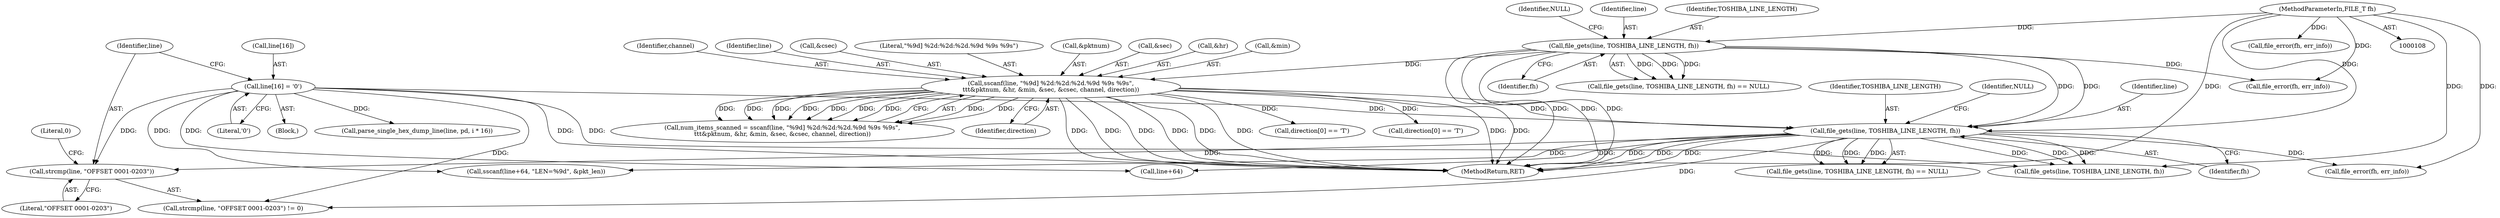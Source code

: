 digraph "0_wireshark_3270dfac43da861c714df76513456b46765ff47f@API" {
"1000228" [label="(Call,strcmp(line, \"OFFSET 0001-0203\"))"];
"1000222" [label="(Call,line[16] = '\0')"];
"1000198" [label="(Call,file_gets(line, TOSHIBA_LINE_LENGTH, fh))"];
"1000163" [label="(Call,sscanf(line, \"%9d] %2d:%2d:%2d.%9d %9s %9s\",\n\t\t\t&pktnum, &hr, &min, &sec, &csec, channel, direction))"];
"1000137" [label="(Call,file_gets(line, TOSHIBA_LINE_LENGTH, fh))"];
"1000109" [label="(MethodParameterIn,FILE_T fh)"];
"1000226" [label="(Literal,'\0')"];
"1000354" [label="(Call,direction[0] == 'T')"];
"1000195" [label="(Block,)"];
"1000228" [label="(Call,strcmp(line, \"OFFSET 0001-0203\"))"];
"1000141" [label="(Identifier,NULL)"];
"1000138" [label="(Identifier,line)"];
"1000140" [label="(Identifier,fh)"];
"1000200" [label="(Identifier,TOSHIBA_LINE_LENGTH)"];
"1000235" [label="(Call,line+64)"];
"1000168" [label="(Call,&hr)"];
"1000387" [label="(Call,direction[0] == 'T')"];
"1000163" [label="(Call,sscanf(line, \"%9d] %2d:%2d:%2d.%9d %9s %9s\",\n\t\t\t&pktnum, &hr, &min, &sec, &csec, channel, direction))"];
"1000227" [label="(Call,strcmp(line, \"OFFSET 0001-0203\") != 0)"];
"1000136" [label="(Call,file_gets(line, TOSHIBA_LINE_LENGTH, fh) == NULL)"];
"1000170" [label="(Call,&min)"];
"1000472" [label="(Call,parse_single_hex_dump_line(line, pd, i * 16))"];
"1000161" [label="(Call,num_items_scanned = sscanf(line, \"%9d] %2d:%2d:%2d.%9d %9s %9s\",\n\t\t\t&pktnum, &hr, &min, &sec, &csec, channel, direction))"];
"1000176" [label="(Identifier,channel)"];
"1000177" [label="(Identifier,direction)"];
"1000223" [label="(Call,line[16])"];
"1000164" [label="(Identifier,line)"];
"1000174" [label="(Call,&csec)"];
"1000165" [label="(Literal,\"%9d] %2d:%2d:%2d.%9d %9s %9s\")"];
"1000222" [label="(Call,line[16] = '\0')"];
"1000198" [label="(Call,file_gets(line, TOSHIBA_LINE_LENGTH, fh))"];
"1000229" [label="(Identifier,line)"];
"1000230" [label="(Literal,\"OFFSET 0001-0203\")"];
"1000202" [label="(Identifier,NULL)"];
"1000197" [label="(Call,file_gets(line, TOSHIBA_LINE_LENGTH, fh) == NULL)"];
"1000492" [label="(MethodReturn,RET)"];
"1000207" [label="(Call,file_error(fh, err_info))"];
"1000199" [label="(Identifier,line)"];
"1000201" [label="(Identifier,fh)"];
"1000231" [label="(Literal,0)"];
"1000139" [label="(Identifier,TOSHIBA_LINE_LENGTH)"];
"1000137" [label="(Call,file_gets(line, TOSHIBA_LINE_LENGTH, fh))"];
"1000234" [label="(Call,sscanf(line+64, \"LEN=%9d\", &pkt_len))"];
"1000146" [label="(Call,file_error(fh, err_info))"];
"1000166" [label="(Call,&pktnum)"];
"1000455" [label="(Call,file_error(fh, err_info))"];
"1000109" [label="(MethodParameterIn,FILE_T fh)"];
"1000172" [label="(Call,&sec)"];
"1000446" [label="(Call,file_gets(line, TOSHIBA_LINE_LENGTH, fh))"];
"1000228" -> "1000227"  [label="AST: "];
"1000228" -> "1000230"  [label="CFG: "];
"1000229" -> "1000228"  [label="AST: "];
"1000230" -> "1000228"  [label="AST: "];
"1000231" -> "1000228"  [label="CFG: "];
"1000222" -> "1000228"  [label="DDG: "];
"1000198" -> "1000228"  [label="DDG: "];
"1000222" -> "1000195"  [label="AST: "];
"1000222" -> "1000226"  [label="CFG: "];
"1000223" -> "1000222"  [label="AST: "];
"1000226" -> "1000222"  [label="AST: "];
"1000229" -> "1000222"  [label="CFG: "];
"1000222" -> "1000492"  [label="DDG: "];
"1000222" -> "1000198"  [label="DDG: "];
"1000222" -> "1000227"  [label="DDG: "];
"1000222" -> "1000234"  [label="DDG: "];
"1000222" -> "1000235"  [label="DDG: "];
"1000222" -> "1000446"  [label="DDG: "];
"1000222" -> "1000472"  [label="DDG: "];
"1000198" -> "1000197"  [label="AST: "];
"1000198" -> "1000201"  [label="CFG: "];
"1000199" -> "1000198"  [label="AST: "];
"1000200" -> "1000198"  [label="AST: "];
"1000201" -> "1000198"  [label="AST: "];
"1000202" -> "1000198"  [label="CFG: "];
"1000198" -> "1000492"  [label="DDG: "];
"1000198" -> "1000492"  [label="DDG: "];
"1000198" -> "1000492"  [label="DDG: "];
"1000198" -> "1000197"  [label="DDG: "];
"1000198" -> "1000197"  [label="DDG: "];
"1000198" -> "1000197"  [label="DDG: "];
"1000163" -> "1000198"  [label="DDG: "];
"1000137" -> "1000198"  [label="DDG: "];
"1000137" -> "1000198"  [label="DDG: "];
"1000109" -> "1000198"  [label="DDG: "];
"1000198" -> "1000207"  [label="DDG: "];
"1000198" -> "1000227"  [label="DDG: "];
"1000198" -> "1000234"  [label="DDG: "];
"1000198" -> "1000235"  [label="DDG: "];
"1000198" -> "1000446"  [label="DDG: "];
"1000198" -> "1000446"  [label="DDG: "];
"1000198" -> "1000446"  [label="DDG: "];
"1000163" -> "1000161"  [label="AST: "];
"1000163" -> "1000177"  [label="CFG: "];
"1000164" -> "1000163"  [label="AST: "];
"1000165" -> "1000163"  [label="AST: "];
"1000166" -> "1000163"  [label="AST: "];
"1000168" -> "1000163"  [label="AST: "];
"1000170" -> "1000163"  [label="AST: "];
"1000172" -> "1000163"  [label="AST: "];
"1000174" -> "1000163"  [label="AST: "];
"1000176" -> "1000163"  [label="AST: "];
"1000177" -> "1000163"  [label="AST: "];
"1000161" -> "1000163"  [label="CFG: "];
"1000163" -> "1000492"  [label="DDG: "];
"1000163" -> "1000492"  [label="DDG: "];
"1000163" -> "1000492"  [label="DDG: "];
"1000163" -> "1000492"  [label="DDG: "];
"1000163" -> "1000492"  [label="DDG: "];
"1000163" -> "1000492"  [label="DDG: "];
"1000163" -> "1000492"  [label="DDG: "];
"1000163" -> "1000492"  [label="DDG: "];
"1000163" -> "1000161"  [label="DDG: "];
"1000163" -> "1000161"  [label="DDG: "];
"1000163" -> "1000161"  [label="DDG: "];
"1000163" -> "1000161"  [label="DDG: "];
"1000163" -> "1000161"  [label="DDG: "];
"1000163" -> "1000161"  [label="DDG: "];
"1000163" -> "1000161"  [label="DDG: "];
"1000163" -> "1000161"  [label="DDG: "];
"1000163" -> "1000161"  [label="DDG: "];
"1000137" -> "1000163"  [label="DDG: "];
"1000163" -> "1000354"  [label="DDG: "];
"1000163" -> "1000387"  [label="DDG: "];
"1000137" -> "1000136"  [label="AST: "];
"1000137" -> "1000140"  [label="CFG: "];
"1000138" -> "1000137"  [label="AST: "];
"1000139" -> "1000137"  [label="AST: "];
"1000140" -> "1000137"  [label="AST: "];
"1000141" -> "1000137"  [label="CFG: "];
"1000137" -> "1000492"  [label="DDG: "];
"1000137" -> "1000492"  [label="DDG: "];
"1000137" -> "1000492"  [label="DDG: "];
"1000137" -> "1000136"  [label="DDG: "];
"1000137" -> "1000136"  [label="DDG: "];
"1000137" -> "1000136"  [label="DDG: "];
"1000109" -> "1000137"  [label="DDG: "];
"1000137" -> "1000146"  [label="DDG: "];
"1000109" -> "1000108"  [label="AST: "];
"1000109" -> "1000492"  [label="DDG: "];
"1000109" -> "1000146"  [label="DDG: "];
"1000109" -> "1000207"  [label="DDG: "];
"1000109" -> "1000446"  [label="DDG: "];
"1000109" -> "1000455"  [label="DDG: "];
}
